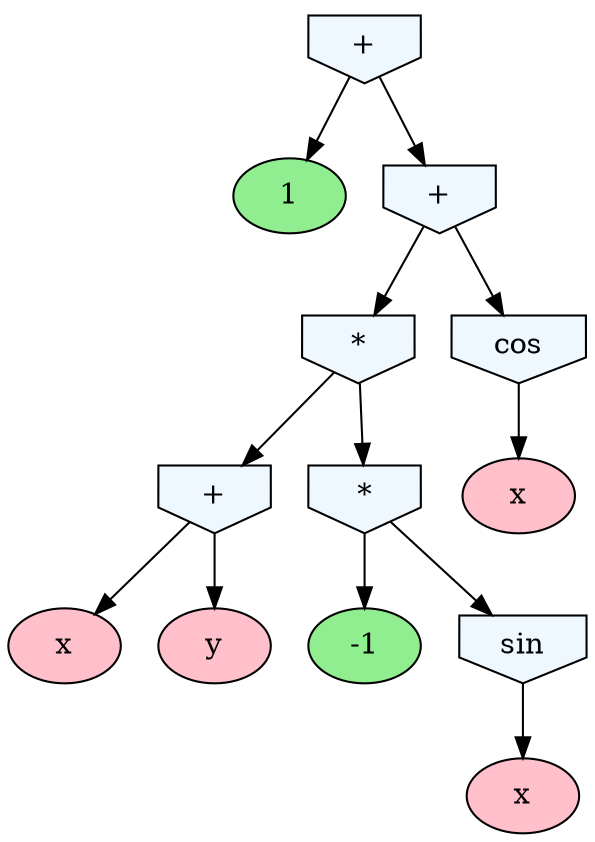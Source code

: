 digraph expr{
node0x10084b3c0[label="+" shape=invhouse fillcolor=aliceblue style=filled]
node0x10084b3c0->node0x10084abe0
node0x10084abe0[label="1" fillcolor=lightgreen style=filled]
node0x10084b3c0->node0x10084b350
node0x10084b350[label="+" shape=invhouse fillcolor=aliceblue style=filled]
node0x10084b350->node0x10084b040
node0x10084b040[label="*" shape=invhouse fillcolor=aliceblue style=filled]
node0x10084b040->node0x10084ac50
node0x10084ac50[label="+" shape=invhouse fillcolor=aliceblue style=filled]
node0x10084ac50->node0x10084acc0
node0x10084acc0[label="x" fillcolor=pink style=filled]
node0x10084ac50->node0x10084ad30
node0x10084ad30[label="y" fillcolor=pink style=filled]
node0x10084b040->node0x10084afd0
node0x10084afd0[label="*" shape=invhouse fillcolor=aliceblue style=filled]
node0x10084afd0->node0x10084ada0
node0x10084ada0[label="-1" fillcolor=lightgreen style=filled]
node0x10084afd0->node0x10084ae80
node0x10084ae80[label="sin" shape=invhouse fillcolor=aliceblue style=filled]
node0x10084ae80->node0x10084ae10
node0x10084ae10[label="x" fillcolor=pink style=filled]
node0x10084b350->node0x10084b200
node0x10084b200[label="cos" shape=invhouse fillcolor=aliceblue style=filled]
node0x10084b200->node0x10084b270
node0x10084b270[label="x" fillcolor=pink style=filled]
}
